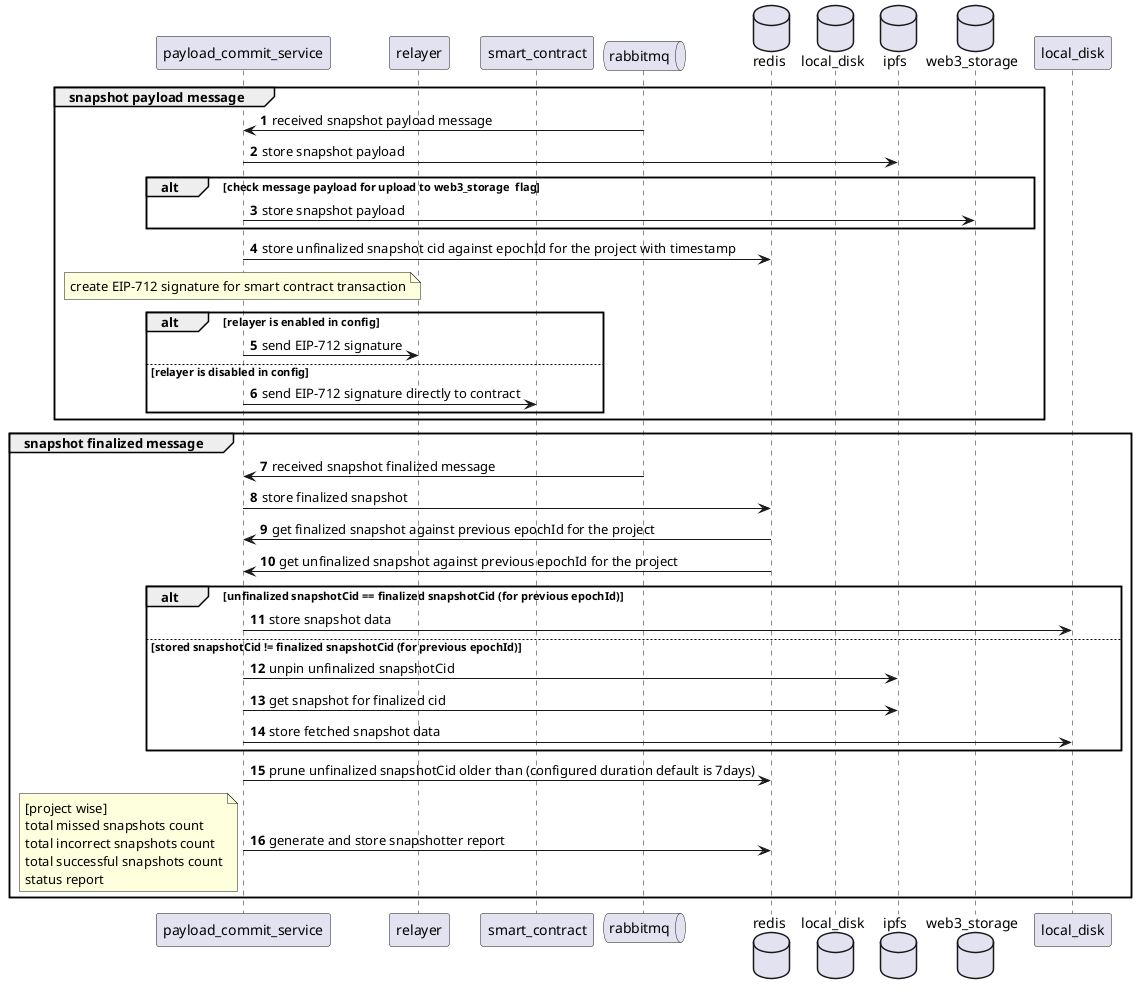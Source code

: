 @startuml "Payload commit service"
autonumber

participant "payload_commit_service" as pcs
participant relayer
participant smart_contract
queue rabbitmq
database redis
database local_disk as disk
database ipfs
database web3_storage

group snapshot payload message
    rabbitmq -> pcs: received snapshot payload message

    pcs -> ipfs: store snapshot payload

    alt check message payload for upload to web3_storage  flag
        pcs -> web3_storage: store snapshot payload
    end

    pcs -> redis: store unfinalized snapshot cid against epochId for the project with timestamp

    note over pcs: create EIP-712 signature for smart contract transaction
    alt relayer is enabled in config
        pcs -> relayer: send EIP-712 signature
    else relayer is disabled in config
        pcs -> smart_contract: send EIP-712 signature directly to contract
    end
end

group snapshot finalized message
    rabbitmq -> pcs: received snapshot finalized message

    pcs -> redis: store finalized snapshot
    redis -> pcs: get finalized snapshot against previous epochId for the project
    redis -> pcs: get unfinalized snapshot against previous epochId for the project

    alt unfinalized snapshotCid == finalized snapshotCid (for previous epochId)
        pcs -> local_disk: store snapshot data

    else stored snapshotCid != finalized snapshotCid (for previous epochId)
        pcs -> ipfs: unpin unfinalized snapshotCid
        pcs -> ipfs: get snapshot for finalized cid

        pcs -> local_disk: store fetched snapshot data
    end

    pcs -> redis: prune unfinalized snapshotCid older than (configured duration default is 7days)

    pcs -> redis: generate and store snapshotter report
    note left: [project wise]\ntotal missed snapshots count\ntotal incorrect snapshots count\ntotal successful snapshots count\nstatus report
end

@enduml
